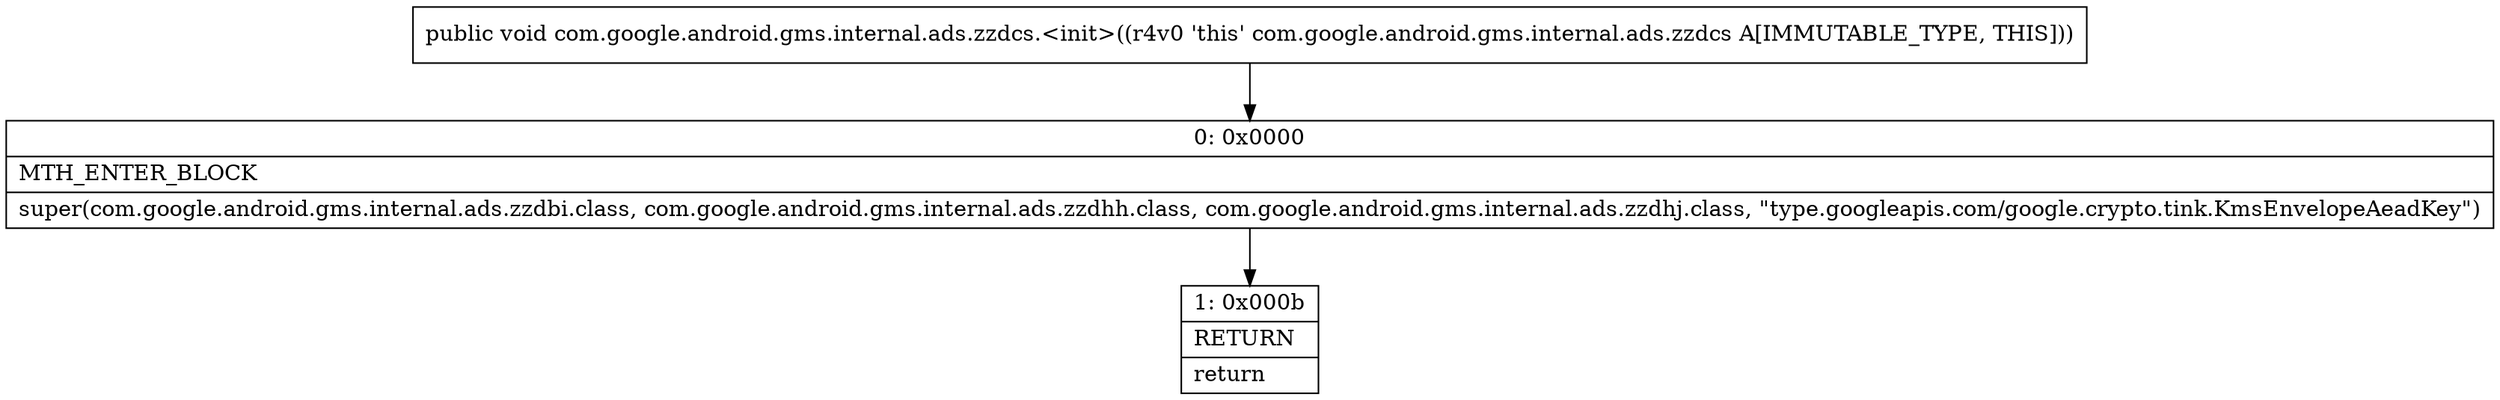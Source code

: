 digraph "CFG forcom.google.android.gms.internal.ads.zzdcs.\<init\>()V" {
Node_0 [shape=record,label="{0\:\ 0x0000|MTH_ENTER_BLOCK\l|super(com.google.android.gms.internal.ads.zzdbi.class, com.google.android.gms.internal.ads.zzdhh.class, com.google.android.gms.internal.ads.zzdhj.class, \"type.googleapis.com\/google.crypto.tink.KmsEnvelopeAeadKey\")\l}"];
Node_1 [shape=record,label="{1\:\ 0x000b|RETURN\l|return\l}"];
MethodNode[shape=record,label="{public void com.google.android.gms.internal.ads.zzdcs.\<init\>((r4v0 'this' com.google.android.gms.internal.ads.zzdcs A[IMMUTABLE_TYPE, THIS])) }"];
MethodNode -> Node_0;
Node_0 -> Node_1;
}

